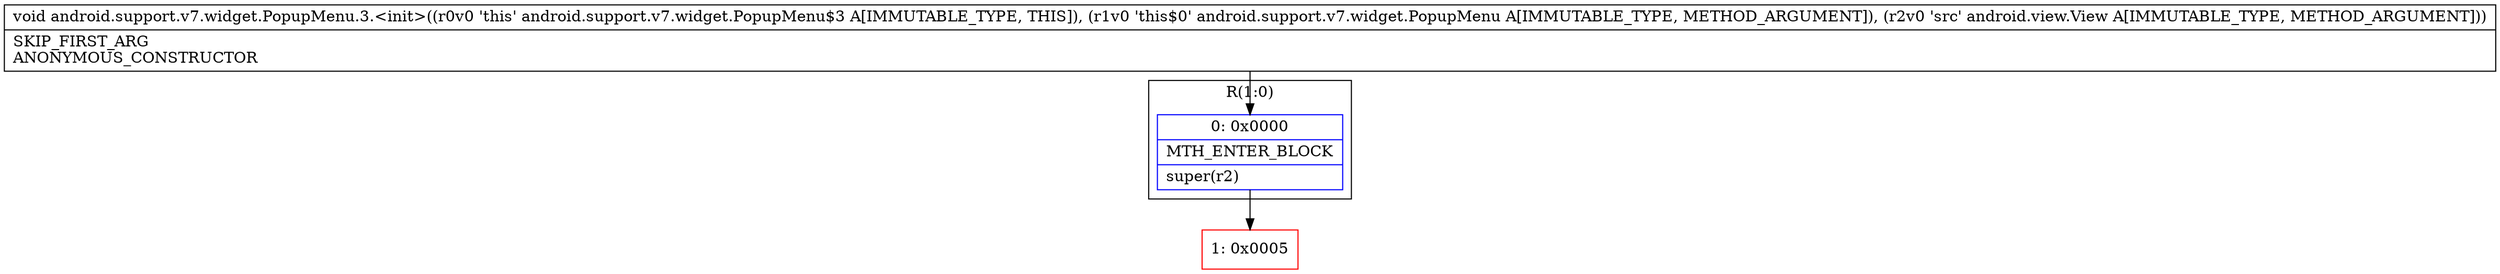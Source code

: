 digraph "CFG forandroid.support.v7.widget.PopupMenu.3.\<init\>(Landroid\/support\/v7\/widget\/PopupMenu;Landroid\/view\/View;)V" {
subgraph cluster_Region_1472198563 {
label = "R(1:0)";
node [shape=record,color=blue];
Node_0 [shape=record,label="{0\:\ 0x0000|MTH_ENTER_BLOCK\l|super(r2)\l}"];
}
Node_1 [shape=record,color=red,label="{1\:\ 0x0005}"];
MethodNode[shape=record,label="{void android.support.v7.widget.PopupMenu.3.\<init\>((r0v0 'this' android.support.v7.widget.PopupMenu$3 A[IMMUTABLE_TYPE, THIS]), (r1v0 'this$0' android.support.v7.widget.PopupMenu A[IMMUTABLE_TYPE, METHOD_ARGUMENT]), (r2v0 'src' android.view.View A[IMMUTABLE_TYPE, METHOD_ARGUMENT]))  | SKIP_FIRST_ARG\lANONYMOUS_CONSTRUCTOR\l}"];
MethodNode -> Node_0;
Node_0 -> Node_1;
}

